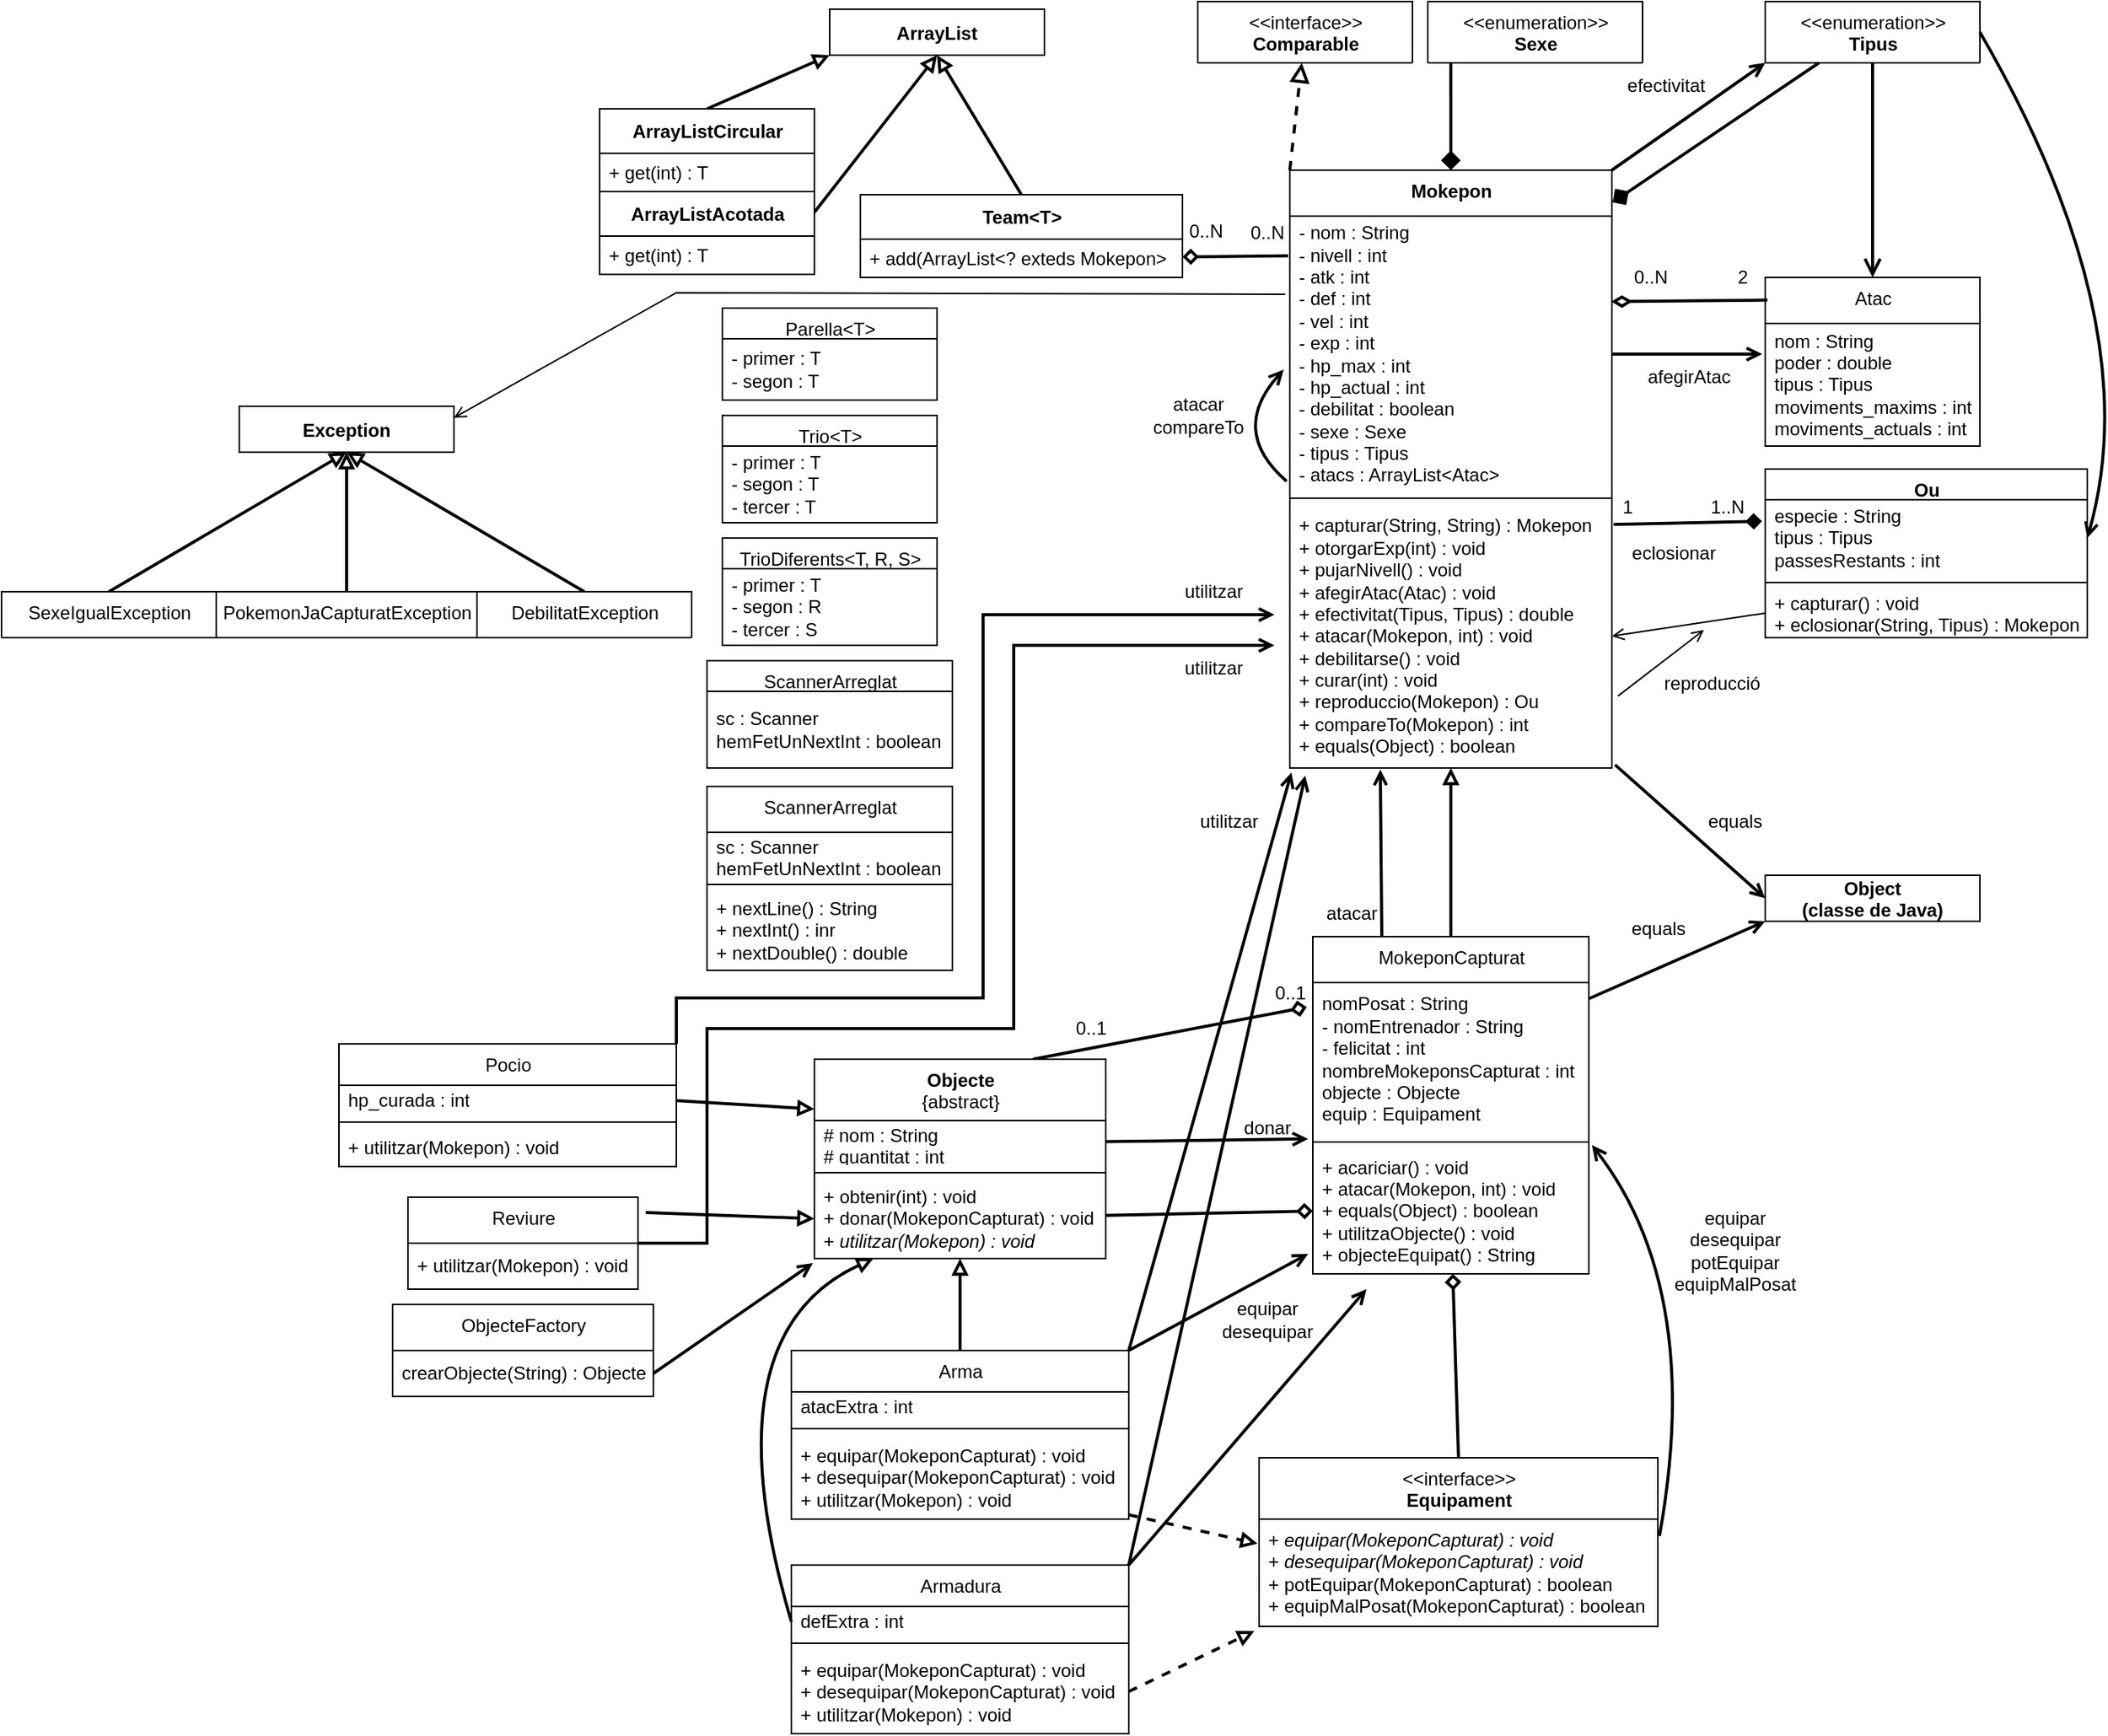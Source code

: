 <mxfile>
    <diagram id="xf9j06DEvhW2TEz3CXgp" name="Page-1">
        <mxGraphModel dx="1844" dy="513" grid="1" gridSize="10" guides="1" tooltips="1" connect="1" arrows="1" fold="1" page="0" pageScale="1" pageWidth="1654" pageHeight="2336" math="0" shadow="0">
            <root>
                <mxCell id="0"/>
                <mxCell id="1" parent="0"/>
                <mxCell id="2" value="&amp;lt;&amp;lt;interface&amp;gt;&amp;gt;&lt;br&gt;&lt;b&gt;Comparable&lt;/b&gt;" style="swimlane;fontStyle=0;align=center;verticalAlign=top;childLayout=stackLayout;horizontal=1;startSize=40;horizontalStack=0;resizeParent=1;resizeParentMax=0;resizeLast=0;collapsible=0;marginBottom=0;html=1;" parent="1" vertex="1">
                    <mxGeometry x="270" y="80" width="140" height="40" as="geometry"/>
                </mxCell>
                <mxCell id="20" style="edgeStyle=none;html=1;exitX=1;exitY=0;exitDx=0;exitDy=0;entryX=0;entryY=1;entryDx=0;entryDy=0;strokeWidth=2;endArrow=open;endFill=0;" parent="1" source="4" target="18" edge="1">
                    <mxGeometry relative="1" as="geometry"/>
                </mxCell>
                <mxCell id="4" value="&lt;b&gt;Mokepon&lt;/b&gt;" style="swimlane;fontStyle=0;align=center;verticalAlign=top;childLayout=stackLayout;horizontal=1;startSize=30;horizontalStack=0;resizeParent=1;resizeParentMax=0;resizeLast=0;collapsible=0;marginBottom=0;html=1;" parent="1" vertex="1">
                    <mxGeometry x="330" y="190" width="210" height="390" as="geometry"/>
                </mxCell>
                <mxCell id="6" value="- nom : String&lt;br&gt;- nivell : int&lt;br&gt;- atk : int&amp;nbsp;&lt;br&gt;- def : int&lt;br&gt;- vel : int&lt;br&gt;- exp : int&lt;br&gt;- hp_max : int&lt;br&gt;- hp_actual : int&lt;br&gt;- debilitat : boolean&lt;br&gt;- sexe : Sexe&lt;br&gt;- tipus : Tipus&lt;br&gt;- atacs : ArrayList&amp;lt;Atac&amp;gt;" style="text;html=1;strokeColor=none;fillColor=none;align=left;verticalAlign=middle;spacingLeft=4;spacingRight=4;overflow=hidden;rotatable=0;points=[[0,0.5],[1,0.5]];portConstraint=eastwest;" parent="4" vertex="1">
                    <mxGeometry y="30" width="210" height="180" as="geometry"/>
                </mxCell>
                <mxCell id="9" value="" style="line;strokeWidth=1;fillColor=none;align=left;verticalAlign=middle;spacingTop=-1;spacingLeft=3;spacingRight=3;rotatable=0;labelPosition=right;points=[];portConstraint=eastwest;" parent="4" vertex="1">
                    <mxGeometry y="210" width="210" height="8" as="geometry"/>
                </mxCell>
                <mxCell id="11" value="+ capturar(String, String) : Mokepon&lt;br&gt;+ otorgarExp(int) : void&lt;br&gt;+ pujarNivell() : void&lt;br&gt;+ afegirAtac(Atac) : void&lt;br&gt;+ efectivitat(Tipus, Tipus) : double&lt;br&gt;+ atacar(Mokepon, int) : void&lt;br&gt;+ debilitarse() : void&lt;br&gt;+ curar(int) : void&lt;br&gt;+ reproduccio(Mokepon) : Ou&lt;br&gt;+ compareTo(Mokepon) : int&lt;br&gt;+ equals(Object) : boolean" style="text;html=1;strokeColor=none;fillColor=none;align=left;verticalAlign=middle;spacingLeft=4;spacingRight=4;overflow=hidden;rotatable=0;points=[[0,0.5],[1,0.5]];portConstraint=eastwest;" parent="4" vertex="1">
                    <mxGeometry y="218" width="210" height="172" as="geometry"/>
                </mxCell>
                <mxCell id="39" value="" style="edgeStyle=none;orthogonalLoop=1;jettySize=auto;html=1;strokeWidth=2;endArrow=open;endFill=0;exitX=-0.01;exitY=0.961;exitDx=0;exitDy=0;exitPerimeter=0;curved=1;entryX=-0.019;entryY=0.556;entryDx=0;entryDy=0;entryPerimeter=0;" parent="4" source="6" target="6" edge="1">
                    <mxGeometry width="100" relative="1" as="geometry">
                        <mxPoint x="-50" y="470" as="sourcePoint"/>
                        <mxPoint x="-50" y="160" as="targetPoint"/>
                        <Array as="points">
                            <mxPoint x="-40" y="170"/>
                        </Array>
                    </mxGeometry>
                </mxCell>
                <mxCell id="15" value="" style="endArrow=block;startArrow=none;endFill=0;startFill=0;endSize=8;html=1;verticalAlign=bottom;dashed=1;labelBackgroundColor=none;strokeWidth=2;exitX=0;exitY=0;exitDx=0;exitDy=0;" parent="1" source="4" target="2" edge="1">
                    <mxGeometry width="160" relative="1" as="geometry">
                        <mxPoint x="300" y="180" as="sourcePoint"/>
                        <mxPoint x="460" y="180" as="targetPoint"/>
                    </mxGeometry>
                </mxCell>
                <mxCell id="18" value="&amp;lt;&amp;lt;enumeration&amp;gt;&amp;gt;&lt;br&gt;&lt;b&gt;Tipus&lt;/b&gt;" style="swimlane;fontStyle=0;align=center;verticalAlign=top;childLayout=stackLayout;horizontal=1;startSize=45;horizontalStack=0;resizeParent=1;resizeParentMax=0;resizeLast=0;collapsible=0;marginBottom=0;html=1;" parent="1" vertex="1">
                    <mxGeometry x="640" y="80" width="140" height="40" as="geometry"/>
                </mxCell>
                <mxCell id="21" value="efectivitat" style="text;html=1;align=center;verticalAlign=middle;resizable=0;points=[];autosize=1;strokeColor=none;fillColor=none;" parent="1" vertex="1">
                    <mxGeometry x="540" y="120" width="70" height="30" as="geometry"/>
                </mxCell>
                <mxCell id="22" value="" style="endArrow=none;startArrow=diamond;endFill=0;startFill=1;html=1;verticalAlign=bottom;labelBackgroundColor=none;strokeWidth=2;startSize=8;endSize=8;entryX=0.25;entryY=1;entryDx=0;entryDy=0;exitX=1.002;exitY=0.054;exitDx=0;exitDy=0;exitPerimeter=0;strokeColor=default;rounded=1;" parent="1" source="4" target="18" edge="1">
                    <mxGeometry width="160" relative="1" as="geometry">
                        <mxPoint x="560" y="270" as="sourcePoint"/>
                        <mxPoint x="720" y="270" as="targetPoint"/>
                    </mxGeometry>
                </mxCell>
                <mxCell id="23" value="&amp;lt;&amp;lt;enumeration&amp;gt;&amp;gt;&lt;br&gt;&lt;b&gt;Sexe&lt;/b&gt;" style="swimlane;fontStyle=0;align=center;verticalAlign=top;childLayout=stackLayout;horizontal=1;startSize=45;horizontalStack=0;resizeParent=1;resizeParentMax=0;resizeLast=0;collapsible=0;marginBottom=0;html=1;" parent="1" vertex="1">
                    <mxGeometry x="420" y="80" width="140" height="40" as="geometry"/>
                </mxCell>
                <mxCell id="24" value="" style="endArrow=none;startArrow=diamond;endFill=0;startFill=1;html=1;verticalAlign=bottom;labelBackgroundColor=none;strokeWidth=2;startSize=8;endSize=8;entryX=0.107;entryY=1;entryDx=0;entryDy=0;exitX=0.5;exitY=0;exitDx=0;exitDy=0;strokeColor=default;rounded=1;entryPerimeter=0;" parent="1" source="4" target="23" edge="1">
                    <mxGeometry width="160" relative="1" as="geometry">
                        <mxPoint x="507.71" y="301.06" as="sourcePoint"/>
                        <mxPoint x="642.29" y="210" as="targetPoint"/>
                    </mxGeometry>
                </mxCell>
                <mxCell id="33" value="Atac" style="swimlane;fontStyle=0;align=center;verticalAlign=top;childLayout=stackLayout;horizontal=1;startSize=30;horizontalStack=0;resizeParent=1;resizeParentMax=0;resizeLast=0;collapsible=0;marginBottom=0;html=1;" parent="1" vertex="1">
                    <mxGeometry x="640" y="260" width="140" height="110" as="geometry"/>
                </mxCell>
                <mxCell id="34" value="nom : String&lt;br&gt;poder : double&lt;br&gt;tipus : Tipus&lt;br&gt;moviments_maxims : int&lt;br&gt;moviments_actuals : int" style="text;html=1;strokeColor=none;fillColor=none;align=left;verticalAlign=middle;spacingLeft=4;spacingRight=4;overflow=hidden;rotatable=0;points=[[0,0.5],[1,0.5]];portConstraint=eastwest;" parent="33" vertex="1">
                    <mxGeometry y="30" width="140" height="80" as="geometry"/>
                </mxCell>
                <mxCell id="35" value="" style="endArrow=none;startArrow=diamondThin;endFill=0;startFill=0;html=1;verticalAlign=bottom;labelBackgroundColor=none;strokeWidth=2;startSize=8;endSize=8;entryX=0.01;entryY=0.134;entryDx=0;entryDy=0;exitX=0.998;exitY=0.31;exitDx=0;exitDy=0;exitPerimeter=0;strokeColor=default;rounded=1;entryPerimeter=0;" parent="1" source="6" target="33" edge="1">
                    <mxGeometry width="160" relative="1" as="geometry">
                        <mxPoint x="552.31" y="240.08" as="sourcePoint"/>
                        <mxPoint x="650" y="200" as="targetPoint"/>
                    </mxGeometry>
                </mxCell>
                <mxCell id="36" value="" style="endArrow=none;startArrow=open;endFill=0;startFill=0;html=1;verticalAlign=bottom;labelBackgroundColor=none;strokeWidth=2;startSize=8;endSize=8;entryX=0.5;entryY=1;entryDx=0;entryDy=0;exitX=0.5;exitY=0;exitDx=0;exitDy=0;strokeColor=default;rounded=1;" parent="1" source="33" target="18" edge="1">
                    <mxGeometry width="160" relative="1" as="geometry">
                        <mxPoint x="550.42" y="221.06" as="sourcePoint"/>
                        <mxPoint x="685" y="130" as="targetPoint"/>
                    </mxGeometry>
                </mxCell>
                <mxCell id="37" style="edgeStyle=none;html=1;entryX=-0.014;entryY=0.25;entryDx=0;entryDy=0;entryPerimeter=0;strokeWidth=2;endArrow=open;endFill=0;" parent="1" source="6" target="34" edge="1">
                    <mxGeometry relative="1" as="geometry"/>
                </mxCell>
                <mxCell id="38" value="afegirAtac" style="text;html=1;align=center;verticalAlign=middle;resizable=0;points=[];autosize=1;strokeColor=none;fillColor=none;" parent="1" vertex="1">
                    <mxGeometry x="550" y="310" width="80" height="30" as="geometry"/>
                </mxCell>
                <mxCell id="40" value="atacar&lt;br&gt;compareTo" style="text;html=1;align=center;verticalAlign=middle;resizable=0;points=[];autosize=1;strokeColor=none;fillColor=none;" parent="1" vertex="1">
                    <mxGeometry x="230" y="330" width="80" height="40" as="geometry"/>
                </mxCell>
                <mxCell id="42" value="Object &#10;(classe de Java)" style="fontStyle=1;" parent="1" vertex="1">
                    <mxGeometry x="640" y="650" width="140" height="30" as="geometry"/>
                </mxCell>
                <mxCell id="43" value="" style="edgeStyle=none;orthogonalLoop=1;jettySize=auto;html=1;strokeWidth=2;endArrow=open;endFill=0;curved=1;exitX=1.01;exitY=0.988;exitDx=0;exitDy=0;exitPerimeter=0;entryX=0;entryY=0.5;entryDx=0;entryDy=0;" parent="1" source="11" target="42" edge="1">
                    <mxGeometry width="100" relative="1" as="geometry">
                        <mxPoint x="470" y="620" as="sourcePoint"/>
                        <mxPoint x="570" y="620" as="targetPoint"/>
                        <Array as="points"/>
                    </mxGeometry>
                </mxCell>
                <mxCell id="44" value="equals" style="text;html=1;align=center;verticalAlign=middle;resizable=0;points=[];autosize=1;strokeColor=none;fillColor=none;" parent="1" vertex="1">
                    <mxGeometry x="540" y="670" width="60" height="30" as="geometry"/>
                </mxCell>
                <mxCell id="45" value="&lt;b&gt;Ou&lt;/b&gt;" style="swimlane;fontStyle=0;align=center;verticalAlign=top;childLayout=stackLayout;horizontal=1;startSize=20;horizontalStack=0;resizeParent=1;resizeParentMax=0;resizeLast=0;collapsible=0;marginBottom=0;html=1;" parent="1" vertex="1">
                    <mxGeometry x="640" y="385" width="210" height="110" as="geometry"/>
                </mxCell>
                <mxCell id="47" value="especie : String&lt;br&gt;tipus : Tipus&lt;br&gt;passesRestants : int" style="text;html=1;strokeColor=none;fillColor=none;align=left;verticalAlign=middle;spacingLeft=4;spacingRight=4;overflow=hidden;rotatable=0;points=[[0,0.5],[1,0.5]];portConstraint=eastwest;" parent="45" vertex="1">
                    <mxGeometry y="20" width="210" height="50" as="geometry"/>
                </mxCell>
                <mxCell id="50" value="" style="line;strokeWidth=1;fillColor=none;align=left;verticalAlign=middle;spacingTop=-1;spacingLeft=3;spacingRight=3;rotatable=0;labelPosition=right;points=[];portConstraint=eastwest;" parent="45" vertex="1">
                    <mxGeometry y="70" width="210" height="8" as="geometry"/>
                </mxCell>
                <mxCell id="52" value="+ capturar() : void&lt;br&gt;+ eclosionar(String, Tipus) : Mokepon" style="text;html=1;strokeColor=none;fillColor=none;align=left;verticalAlign=middle;spacingLeft=4;spacingRight=4;overflow=hidden;rotatable=0;points=[[0,0.5],[1,0.5]];portConstraint=eastwest;" parent="45" vertex="1">
                    <mxGeometry y="78" width="210" height="32" as="geometry"/>
                </mxCell>
                <mxCell id="53" style="edgeStyle=none;curved=1;html=1;entryX=-0.01;entryY=0.28;entryDx=0;entryDy=0;entryPerimeter=0;strokeWidth=2;endArrow=diamond;endFill=1;exitX=1.005;exitY=0.076;exitDx=0;exitDy=0;exitPerimeter=0;" parent="1" source="11" target="47" edge="1">
                    <mxGeometry relative="1" as="geometry"/>
                </mxCell>
                <mxCell id="55" style="edgeStyle=none;curved=1;html=1;entryX=1;entryY=0.5;entryDx=0;entryDy=0;strokeWidth=2;endArrow=none;endFill=0;exitX=1;exitY=0.5;exitDx=0;exitDy=0;startArrow=open;startFill=0;" parent="1" source="47" target="18" edge="1">
                    <mxGeometry relative="1" as="geometry">
                        <Array as="points">
                            <mxPoint x="890" y="290"/>
                        </Array>
                    </mxGeometry>
                </mxCell>
                <mxCell id="63" style="edgeStyle=none;curved=1;html=1;exitX=0.5;exitY=0;exitDx=0;exitDy=0;strokeWidth=2;endArrow=block;endFill=0;entryX=0;entryY=1;entryDx=0;entryDy=0;" parent="1" source="57" target="62" edge="1">
                    <mxGeometry relative="1" as="geometry">
                        <mxPoint x="90" y="120" as="targetPoint"/>
                    </mxGeometry>
                </mxCell>
                <mxCell id="57" value="ArrayListCircular" style="swimlane;fontStyle=1;align=center;verticalAlign=middle;childLayout=stackLayout;horizontal=1;startSize=29;horizontalStack=0;resizeParent=1;resizeParentMax=0;resizeLast=0;collapsible=0;marginBottom=0;html=1;" parent="1" vertex="1">
                    <mxGeometry x="-120" y="150" width="140" height="54" as="geometry"/>
                </mxCell>
                <mxCell id="59" value="+ get(int) : T" style="text;html=1;strokeColor=none;fillColor=none;align=left;verticalAlign=middle;spacingLeft=4;spacingRight=4;overflow=hidden;rotatable=0;points=[[0,0.5],[1,0.5]];portConstraint=eastwest;" parent="57" vertex="1">
                    <mxGeometry y="29" width="140" height="25" as="geometry"/>
                </mxCell>
                <mxCell id="62" value="ArrayList" style="fontStyle=1;" parent="1" vertex="1">
                    <mxGeometry x="30" y="85" width="140" height="30" as="geometry"/>
                </mxCell>
                <mxCell id="67" style="edgeStyle=none;curved=1;html=1;exitX=1;exitY=0.25;exitDx=0;exitDy=0;entryX=0.5;entryY=1;entryDx=0;entryDy=0;strokeWidth=2;endArrow=block;endFill=0;" parent="1" source="65" target="62" edge="1">
                    <mxGeometry relative="1" as="geometry"/>
                </mxCell>
                <mxCell id="65" value="ArrayListAcotada" style="swimlane;fontStyle=1;align=center;verticalAlign=middle;childLayout=stackLayout;horizontal=1;startSize=29;horizontalStack=0;resizeParent=1;resizeParentMax=0;resizeLast=0;collapsible=0;marginBottom=0;html=1;" parent="1" vertex="1">
                    <mxGeometry x="-120" y="204" width="140" height="54" as="geometry"/>
                </mxCell>
                <mxCell id="66" value="+ get(int) : T" style="text;html=1;strokeColor=none;fillColor=none;align=left;verticalAlign=middle;spacingLeft=4;spacingRight=4;overflow=hidden;rotatable=0;points=[[0,0.5],[1,0.5]];portConstraint=eastwest;" parent="65" vertex="1">
                    <mxGeometry y="29" width="140" height="25" as="geometry"/>
                </mxCell>
                <mxCell id="68" value="Exception" style="fontStyle=1;" parent="1" vertex="1">
                    <mxGeometry x="-355" y="344" width="140" height="30" as="geometry"/>
                </mxCell>
                <mxCell id="71" style="edgeStyle=none;curved=1;html=1;exitX=0.5;exitY=0;exitDx=0;exitDy=0;entryX=0.5;entryY=1;entryDx=0;entryDy=0;strokeWidth=2;endArrow=block;endFill=0;" parent="1" source="69" target="68" edge="1">
                    <mxGeometry relative="1" as="geometry"/>
                </mxCell>
                <mxCell id="69" value="DebilitatException" style="swimlane;fontStyle=0;align=center;verticalAlign=top;childLayout=stackLayout;horizontal=1;startSize=30;horizontalStack=0;resizeParent=1;resizeParentMax=0;resizeLast=0;collapsible=0;marginBottom=0;html=1;" parent="1" vertex="1">
                    <mxGeometry x="-200" y="465" width="140" height="30" as="geometry"/>
                </mxCell>
                <mxCell id="74" style="edgeStyle=none;curved=1;html=1;exitX=0.5;exitY=0;exitDx=0;exitDy=0;strokeWidth=2;endArrow=block;endFill=0;entryX=0.5;entryY=1;entryDx=0;entryDy=0;" parent="1" source="72" target="68" edge="1">
                    <mxGeometry relative="1" as="geometry">
                        <mxPoint x="-285" y="369" as="targetPoint"/>
                    </mxGeometry>
                </mxCell>
                <mxCell id="72" value="PokemonJaCapturatException" style="swimlane;fontStyle=0;align=center;verticalAlign=top;childLayout=stackLayout;horizontal=1;startSize=30;horizontalStack=0;resizeParent=1;resizeParentMax=0;resizeLast=0;collapsible=0;marginBottom=0;html=1;" parent="1" vertex="1">
                    <mxGeometry x="-370" y="465" width="170" height="30" as="geometry"/>
                </mxCell>
                <mxCell id="75" style="edgeStyle=none;curved=1;html=1;exitX=0.5;exitY=0;exitDx=0;exitDy=0;strokeWidth=2;endArrow=block;endFill=0;entryX=0.5;entryY=1;entryDx=0;entryDy=0;" parent="1" source="73" target="68" edge="1">
                    <mxGeometry relative="1" as="geometry">
                        <mxPoint x="-290" y="376" as="targetPoint"/>
                    </mxGeometry>
                </mxCell>
                <mxCell id="73" value="SexeIgualException" style="swimlane;fontStyle=0;align=center;verticalAlign=top;childLayout=stackLayout;horizontal=1;startSize=30;horizontalStack=0;resizeParent=1;resizeParentMax=0;resizeLast=0;collapsible=0;marginBottom=0;html=1;" parent="1" vertex="1">
                    <mxGeometry x="-510" y="465" width="140" height="30" as="geometry"/>
                </mxCell>
                <mxCell id="84" style="edgeStyle=none;curved=1;html=1;exitX=0.5;exitY=0;exitDx=0;exitDy=0;strokeWidth=2;endArrow=block;endFill=0;" parent="1" source="76" target="11" edge="1">
                    <mxGeometry relative="1" as="geometry"/>
                </mxCell>
                <mxCell id="85" style="edgeStyle=none;curved=1;html=1;exitX=0.25;exitY=0;exitDx=0;exitDy=0;entryX=0.281;entryY=1.006;entryDx=0;entryDy=0;entryPerimeter=0;strokeWidth=2;endArrow=open;endFill=0;" parent="1" source="76" target="11" edge="1">
                    <mxGeometry relative="1" as="geometry"/>
                </mxCell>
                <mxCell id="76" value="MokeponCapturat" style="swimlane;fontStyle=0;align=center;verticalAlign=top;childLayout=stackLayout;horizontal=1;startSize=30;horizontalStack=0;resizeParent=1;resizeParentMax=0;resizeLast=0;collapsible=0;marginBottom=0;html=1;" parent="1" vertex="1">
                    <mxGeometry x="345" y="690" width="180" height="220" as="geometry"/>
                </mxCell>
                <mxCell id="78" value="nomPosat : String&lt;br&gt;- nomEntrenador : String&lt;br&gt;- felicitat : int&lt;br&gt;nombreMokeponsCapturat : int&lt;br&gt;objecte : Objecte&lt;br&gt;equip : Equipament" style="text;html=1;strokeColor=none;fillColor=none;align=left;verticalAlign=middle;spacingLeft=4;spacingRight=4;overflow=hidden;rotatable=0;points=[[0,0.5],[1,0.5]];portConstraint=eastwest;" parent="76" vertex="1">
                    <mxGeometry y="30" width="180" height="100" as="geometry"/>
                </mxCell>
                <mxCell id="81" value="" style="line;strokeWidth=1;fillColor=none;align=left;verticalAlign=middle;spacingTop=-1;spacingLeft=3;spacingRight=3;rotatable=0;labelPosition=right;points=[];portConstraint=eastwest;" parent="76" vertex="1">
                    <mxGeometry y="130" width="180" height="8" as="geometry"/>
                </mxCell>
                <mxCell id="83" value="+ acariciar() : void&lt;br&gt;+ atacar(Mokepon, int) : void&lt;br&gt;+ equals(Object) : boolean&lt;br&gt;+ utilitzaObjecte() : void&lt;br&gt;+ objecteEquipat() : String" style="text;html=1;strokeColor=none;fillColor=none;align=left;verticalAlign=middle;spacingLeft=4;spacingRight=4;overflow=hidden;rotatable=0;points=[[0,0.5],[1,0.5]];portConstraint=eastwest;" parent="76" vertex="1">
                    <mxGeometry y="138" width="180" height="82" as="geometry"/>
                </mxCell>
                <mxCell id="86" value="atacar" style="text;html=1;align=center;verticalAlign=middle;resizable=0;points=[];autosize=1;strokeColor=none;fillColor=none;" parent="1" vertex="1">
                    <mxGeometry x="340" y="660" width="60" height="30" as="geometry"/>
                </mxCell>
                <mxCell id="87" style="edgeStyle=none;curved=1;html=1;entryX=0;entryY=1;entryDx=0;entryDy=0;strokeWidth=2;endArrow=open;endFill=0;" parent="1" source="78" target="42" edge="1">
                    <mxGeometry relative="1" as="geometry"/>
                </mxCell>
                <mxCell id="88" value="equals" style="text;html=1;align=center;verticalAlign=middle;resizable=0;points=[];autosize=1;strokeColor=none;fillColor=none;" parent="1" vertex="1">
                    <mxGeometry x="590" y="600" width="60" height="30" as="geometry"/>
                </mxCell>
                <mxCell id="89" value="Parella&amp;lt;T&amp;gt;" style="swimlane;fontStyle=0;align=center;verticalAlign=top;childLayout=stackLayout;horizontal=1;startSize=20;horizontalStack=0;resizeParent=1;resizeParentMax=0;resizeLast=0;collapsible=0;marginBottom=0;html=1;" parent="1" vertex="1">
                    <mxGeometry x="-40" y="280" width="140" height="60" as="geometry"/>
                </mxCell>
                <mxCell id="90" value="- primer : T&lt;br&gt;- segon : T" style="text;html=1;strokeColor=none;fillColor=none;align=left;verticalAlign=middle;spacingLeft=4;spacingRight=4;overflow=hidden;rotatable=0;points=[[0,0.5],[1,0.5]];portConstraint=eastwest;" parent="89" vertex="1">
                    <mxGeometry y="20" width="140" height="40" as="geometry"/>
                </mxCell>
                <mxCell id="91" value="Trio&amp;lt;T&amp;gt;" style="swimlane;fontStyle=0;align=center;verticalAlign=top;childLayout=stackLayout;horizontal=1;startSize=20;horizontalStack=0;resizeParent=1;resizeParentMax=0;resizeLast=0;collapsible=0;marginBottom=0;html=1;" parent="1" vertex="1">
                    <mxGeometry x="-40" y="350" width="140" height="70" as="geometry"/>
                </mxCell>
                <mxCell id="92" value="- primer : T&lt;br&gt;- segon : T&lt;br&gt;- tercer : T" style="text;html=1;strokeColor=none;fillColor=none;align=left;verticalAlign=middle;spacingLeft=4;spacingRight=4;overflow=hidden;rotatable=0;points=[[0,0.5],[1,0.5]];portConstraint=eastwest;" parent="91" vertex="1">
                    <mxGeometry y="20" width="140" height="50" as="geometry"/>
                </mxCell>
                <mxCell id="93" value="TrioDiferents&amp;lt;T, R, S&amp;gt;" style="swimlane;fontStyle=0;align=center;verticalAlign=top;childLayout=stackLayout;horizontal=1;startSize=20;horizontalStack=0;resizeParent=1;resizeParentMax=0;resizeLast=0;collapsible=0;marginBottom=0;html=1;" parent="1" vertex="1">
                    <mxGeometry x="-40" y="430" width="140" height="70" as="geometry"/>
                </mxCell>
                <mxCell id="94" value="- primer : T&lt;br&gt;- segon : R&lt;br&gt;- tercer : S" style="text;html=1;strokeColor=none;fillColor=none;align=left;verticalAlign=middle;spacingLeft=4;spacingRight=4;overflow=hidden;rotatable=0;points=[[0,0.5],[1,0.5]];portConstraint=eastwest;" parent="93" vertex="1">
                    <mxGeometry y="20" width="140" height="50" as="geometry"/>
                </mxCell>
                <mxCell id="95" value="ScannerArreglat" style="swimlane;fontStyle=0;align=center;verticalAlign=top;childLayout=stackLayout;horizontal=1;startSize=20;horizontalStack=0;resizeParent=1;resizeParentMax=0;resizeLast=0;collapsible=0;marginBottom=0;html=1;" parent="1" vertex="1">
                    <mxGeometry x="-50" y="510" width="160" height="70" as="geometry"/>
                </mxCell>
                <mxCell id="96" value="sc : Scanner&lt;br&gt;hemFetUnNextInt : boolean" style="text;html=1;strokeColor=none;fillColor=none;align=left;verticalAlign=middle;spacingLeft=4;spacingRight=4;overflow=hidden;rotatable=0;points=[[0,0.5],[1,0.5]];portConstraint=eastwest;" parent="95" vertex="1">
                    <mxGeometry y="20" width="160" height="50" as="geometry"/>
                </mxCell>
                <mxCell id="97" value="ScannerArreglat" style="swimlane;fontStyle=0;align=center;verticalAlign=top;childLayout=stackLayout;horizontal=1;startSize=30;horizontalStack=0;resizeParent=1;resizeParentMax=0;resizeLast=0;collapsible=0;marginBottom=0;html=1;" parent="1" vertex="1">
                    <mxGeometry x="-50" y="592" width="160" height="120" as="geometry"/>
                </mxCell>
                <mxCell id="99" value="sc : Scanner&lt;br&gt;hemFetUnNextInt : boolean" style="text;html=1;strokeColor=none;fillColor=none;align=left;verticalAlign=middle;spacingLeft=4;spacingRight=4;overflow=hidden;rotatable=0;points=[[0,0.5],[1,0.5]];portConstraint=eastwest;" parent="97" vertex="1">
                    <mxGeometry y="30" width="160" height="30" as="geometry"/>
                </mxCell>
                <mxCell id="102" value="" style="line;strokeWidth=1;fillColor=none;align=left;verticalAlign=middle;spacingTop=-1;spacingLeft=3;spacingRight=3;rotatable=0;labelPosition=right;points=[];portConstraint=eastwest;" parent="97" vertex="1">
                    <mxGeometry y="60" width="160" height="8" as="geometry"/>
                </mxCell>
                <mxCell id="104" value="+ nextLine() : String&lt;br&gt;+ nextInt() : inr&lt;br&gt;+ nextDouble() : double" style="text;html=1;strokeColor=none;fillColor=none;align=left;verticalAlign=middle;spacingLeft=4;spacingRight=4;overflow=hidden;rotatable=0;points=[[0,0.5],[1,0.5]];portConstraint=eastwest;" parent="97" vertex="1">
                    <mxGeometry y="68" width="160" height="52" as="geometry"/>
                </mxCell>
                <mxCell id="113" style="edgeStyle=none;curved=1;html=1;exitX=0.75;exitY=0;exitDx=0;exitDy=0;entryX=-0.022;entryY=0.16;entryDx=0;entryDy=0;entryPerimeter=0;strokeWidth=2;endArrow=diamond;endFill=0;" parent="1" source="105" target="78" edge="1">
                    <mxGeometry relative="1" as="geometry"/>
                </mxCell>
                <mxCell id="105" value="&lt;b&gt;Objecte&lt;/b&gt;&lt;br&gt;{abstract}" style="swimlane;fontStyle=0;align=center;verticalAlign=top;childLayout=stackLayout;horizontal=1;startSize=40;horizontalStack=0;resizeParent=1;resizeParentMax=0;resizeLast=0;collapsible=0;marginBottom=0;html=1;" parent="1" vertex="1">
                    <mxGeometry x="20" y="770" width="190" height="130" as="geometry"/>
                </mxCell>
                <mxCell id="107" value="# nom : String&lt;br&gt;# quantitat : int" style="text;html=1;strokeColor=none;fillColor=none;align=left;verticalAlign=middle;spacingLeft=4;spacingRight=4;overflow=hidden;rotatable=0;points=[[0,0.5],[1,0.5]];portConstraint=eastwest;" parent="105" vertex="1">
                    <mxGeometry y="40" width="190" height="30" as="geometry"/>
                </mxCell>
                <mxCell id="110" value="" style="line;strokeWidth=1;fillColor=none;align=left;verticalAlign=middle;spacingTop=-1;spacingLeft=3;spacingRight=3;rotatable=0;labelPosition=right;points=[];portConstraint=eastwest;" parent="105" vertex="1">
                    <mxGeometry y="70" width="190" height="8" as="geometry"/>
                </mxCell>
                <mxCell id="112" value="+ obtenir(int) : void&lt;br&gt;+ donar(MokeponCapturat) : void&lt;br&gt;+ &lt;i&gt;utilitzar(Mokepon) : void&lt;/i&gt;" style="text;html=1;strokeColor=none;fillColor=none;align=left;verticalAlign=middle;spacingLeft=4;spacingRight=4;overflow=hidden;rotatable=0;points=[[0,0.5],[1,0.5]];portConstraint=eastwest;" parent="105" vertex="1">
                    <mxGeometry y="78" width="190" height="52" as="geometry"/>
                </mxCell>
                <mxCell id="114" value="utilitzar" style="text;html=1;align=center;verticalAlign=middle;resizable=0;points=[];autosize=1;strokeColor=none;fillColor=none;" parent="1" vertex="1">
                    <mxGeometry x="260" y="600" width="60" height="30" as="geometry"/>
                </mxCell>
                <mxCell id="115" style="edgeStyle=none;curved=1;html=1;entryX=-0.017;entryY=1.02;entryDx=0;entryDy=0;entryPerimeter=0;strokeWidth=2;endArrow=open;endFill=0;" parent="1" source="107" target="78" edge="1">
                    <mxGeometry relative="1" as="geometry"/>
                </mxCell>
                <mxCell id="116" value="donar" style="text;html=1;align=center;verticalAlign=middle;resizable=0;points=[];autosize=1;strokeColor=none;fillColor=none;" parent="1" vertex="1">
                    <mxGeometry x="290" y="800" width="50" height="30" as="geometry"/>
                </mxCell>
                <mxCell id="117" style="edgeStyle=none;curved=1;html=1;entryX=0;entryY=0.5;entryDx=0;entryDy=0;strokeWidth=2;endArrow=diamond;endFill=0;" parent="1" source="112" target="83" edge="1">
                    <mxGeometry relative="1" as="geometry"/>
                </mxCell>
                <mxCell id="128" value="&amp;lt;&amp;lt;interface&amp;gt;&amp;gt;&lt;br&gt;&lt;b&gt;Equipament&lt;/b&gt;" style="swimlane;fontStyle=0;align=center;verticalAlign=top;childLayout=stackLayout;horizontal=1;startSize=40;horizontalStack=0;resizeParent=1;resizeParentMax=0;resizeLast=0;collapsible=0;marginBottom=0;html=1;" parent="1" vertex="1">
                    <mxGeometry x="310" y="1030" width="260" height="110" as="geometry"/>
                </mxCell>
                <mxCell id="129" value="+ &lt;i&gt;equipar(MokeponCapturat) : void&lt;/i&gt;&lt;br&gt;+ &lt;i&gt;desequipar(MokeponCapturat) : void&lt;/i&gt;&lt;br&gt;+ potEquipar(MokeponCapturat) : boolean&lt;br&gt;+ equipMalPosat(MokeponCapturat) : boolean" style="text;html=1;strokeColor=none;fillColor=none;align=left;verticalAlign=middle;spacingLeft=4;spacingRight=4;overflow=hidden;rotatable=0;points=[[0,0.5],[1,0.5]];portConstraint=eastwest;" parent="128" vertex="1">
                    <mxGeometry y="40" width="260" height="70" as="geometry"/>
                </mxCell>
                <mxCell id="130" style="edgeStyle=none;curved=1;html=1;strokeWidth=2;endArrow=diamond;endFill=0;exitX=0.5;exitY=0;exitDx=0;exitDy=0;" parent="1" source="128" target="83" edge="1">
                    <mxGeometry relative="1" as="geometry">
                        <mxPoint x="560" y="942.935" as="sourcePoint"/>
                        <mxPoint x="527" y="806" as="targetPoint"/>
                    </mxGeometry>
                </mxCell>
                <mxCell id="142" style="edgeStyle=none;curved=1;html=1;exitX=0.5;exitY=0;exitDx=0;exitDy=0;strokeWidth=2;endArrow=block;endFill=0;" parent="1" source="131" target="112" edge="1">
                    <mxGeometry relative="1" as="geometry"/>
                </mxCell>
                <mxCell id="149" style="edgeStyle=none;curved=1;html=1;exitX=1;exitY=0;exitDx=0;exitDy=0;entryX=-0.017;entryY=0.841;entryDx=0;entryDy=0;entryPerimeter=0;strokeWidth=2;endArrow=open;endFill=0;" parent="1" source="131" target="83" edge="1">
                    <mxGeometry relative="1" as="geometry"/>
                </mxCell>
                <mxCell id="153" style="edgeStyle=none;curved=1;html=1;exitX=1;exitY=0;exitDx=0;exitDy=0;entryX=0.005;entryY=1.017;entryDx=0;entryDy=0;entryPerimeter=0;strokeWidth=2;endArrow=open;endFill=0;" parent="1" source="131" target="11" edge="1">
                    <mxGeometry relative="1" as="geometry"/>
                </mxCell>
                <mxCell id="131" value="Arma" style="swimlane;fontStyle=0;align=center;verticalAlign=top;childLayout=stackLayout;horizontal=1;startSize=27;horizontalStack=0;resizeParent=1;resizeParentMax=0;resizeLast=0;collapsible=0;marginBottom=0;html=1;" parent="1" vertex="1">
                    <mxGeometry x="5" y="960" width="220" height="110" as="geometry"/>
                </mxCell>
                <mxCell id="133" value="atacExtra : int" style="text;html=1;strokeColor=none;fillColor=none;align=left;verticalAlign=middle;spacingLeft=4;spacingRight=4;overflow=hidden;rotatable=0;points=[[0,0.5],[1,0.5]];portConstraint=eastwest;" parent="131" vertex="1">
                    <mxGeometry y="27" width="220" height="20" as="geometry"/>
                </mxCell>
                <mxCell id="136" value="" style="line;strokeWidth=1;fillColor=none;align=left;verticalAlign=middle;spacingTop=-1;spacingLeft=3;spacingRight=3;rotatable=0;labelPosition=right;points=[];portConstraint=eastwest;" parent="131" vertex="1">
                    <mxGeometry y="47" width="220" height="8" as="geometry"/>
                </mxCell>
                <mxCell id="138" value="+ equipar(MokeponCapturat) : void&lt;br&gt;+ desequipar(MokeponCapturat) : void&lt;br&gt;+ utilitzar(Mokepon) : void" style="text;html=1;strokeColor=none;fillColor=none;align=left;verticalAlign=middle;spacingLeft=4;spacingRight=4;overflow=hidden;rotatable=0;points=[[0,0.5],[1,0.5]];portConstraint=eastwest;" parent="131" vertex="1">
                    <mxGeometry y="55" width="220" height="55" as="geometry"/>
                </mxCell>
                <mxCell id="139" style="edgeStyle=none;curved=1;html=1;entryX=-0.004;entryY=0.229;entryDx=0;entryDy=0;entryPerimeter=0;strokeWidth=2;endArrow=block;endFill=0;dashed=1;" parent="1" source="138" target="129" edge="1">
                    <mxGeometry relative="1" as="geometry"/>
                </mxCell>
                <mxCell id="140" style="edgeStyle=none;curved=1;html=1;entryX=1.011;entryY=-0.024;entryDx=0;entryDy=0;entryPerimeter=0;strokeWidth=2;endArrow=open;endFill=0;exitX=1.004;exitY=0.157;exitDx=0;exitDy=0;exitPerimeter=0;" parent="1" source="129" target="83" edge="1">
                    <mxGeometry relative="1" as="geometry">
                        <Array as="points">
                            <mxPoint x="600" y="920"/>
                        </Array>
                    </mxGeometry>
                </mxCell>
                <mxCell id="141" value="equipar&lt;br&gt;desequipar&lt;br&gt;potEquipar&lt;br&gt;equipMalPosat" style="text;html=1;align=center;verticalAlign=middle;resizable=0;points=[];autosize=1;strokeColor=none;fillColor=none;" parent="1" vertex="1">
                    <mxGeometry x="570" y="860" width="100" height="70" as="geometry"/>
                </mxCell>
                <mxCell id="152" style="edgeStyle=none;curved=1;html=1;exitX=1;exitY=0;exitDx=0;exitDy=0;strokeWidth=2;endArrow=open;endFill=0;" parent="1" source="143" edge="1">
                    <mxGeometry relative="1" as="geometry">
                        <mxPoint x="380" y="920" as="targetPoint"/>
                    </mxGeometry>
                </mxCell>
                <mxCell id="154" style="edgeStyle=none;curved=1;html=1;exitX=1;exitY=0;exitDx=0;exitDy=0;entryX=0.048;entryY=1.029;entryDx=0;entryDy=0;entryPerimeter=0;strokeWidth=2;endArrow=open;endFill=0;" parent="1" source="143" target="11" edge="1">
                    <mxGeometry relative="1" as="geometry"/>
                </mxCell>
                <mxCell id="143" value="Armadura" style="swimlane;fontStyle=0;align=center;verticalAlign=top;childLayout=stackLayout;horizontal=1;startSize=27;horizontalStack=0;resizeParent=1;resizeParentMax=0;resizeLast=0;collapsible=0;marginBottom=0;html=1;" parent="1" vertex="1">
                    <mxGeometry x="5" y="1100" width="220" height="110" as="geometry"/>
                </mxCell>
                <mxCell id="144" value="defExtra : int" style="text;html=1;strokeColor=none;fillColor=none;align=left;verticalAlign=middle;spacingLeft=4;spacingRight=4;overflow=hidden;rotatable=0;points=[[0,0.5],[1,0.5]];portConstraint=eastwest;" parent="143" vertex="1">
                    <mxGeometry y="27" width="220" height="20" as="geometry"/>
                </mxCell>
                <mxCell id="145" value="" style="line;strokeWidth=1;fillColor=none;align=left;verticalAlign=middle;spacingTop=-1;spacingLeft=3;spacingRight=3;rotatable=0;labelPosition=right;points=[];portConstraint=eastwest;" parent="143" vertex="1">
                    <mxGeometry y="47" width="220" height="8" as="geometry"/>
                </mxCell>
                <mxCell id="146" value="+ equipar(MokeponCapturat) : void&lt;br&gt;+ desequipar(MokeponCapturat) : void&lt;br&gt;+ utilitzar(Mokepon) : void" style="text;html=1;strokeColor=none;fillColor=none;align=left;verticalAlign=middle;spacingLeft=4;spacingRight=4;overflow=hidden;rotatable=0;points=[[0,0.5],[1,0.5]];portConstraint=eastwest;" parent="143" vertex="1">
                    <mxGeometry y="55" width="220" height="55" as="geometry"/>
                </mxCell>
                <mxCell id="147" style="edgeStyle=none;curved=1;html=1;exitX=1;exitY=0.5;exitDx=0;exitDy=0;entryX=-0.012;entryY=1.043;entryDx=0;entryDy=0;entryPerimeter=0;strokeWidth=2;endArrow=block;endFill=0;dashed=1;" parent="1" source="146" target="129" edge="1">
                    <mxGeometry relative="1" as="geometry"/>
                </mxCell>
                <mxCell id="148" style="edgeStyle=none;curved=1;html=1;exitX=0;exitY=0.5;exitDx=0;exitDy=0;strokeWidth=2;endArrow=block;endFill=0;" parent="1" source="144" target="112" edge="1">
                    <mxGeometry relative="1" as="geometry">
                        <Array as="points">
                            <mxPoint x="-50" y="950"/>
                        </Array>
                    </mxGeometry>
                </mxCell>
                <mxCell id="151" value="equipar&lt;br&gt;desequipar&lt;br&gt;" style="text;html=1;align=center;verticalAlign=middle;resizable=0;points=[];autosize=1;strokeColor=none;fillColor=none;" parent="1" vertex="1">
                    <mxGeometry x="275" y="920" width="80" height="40" as="geometry"/>
                </mxCell>
                <mxCell id="155" value="ObjecteFactory" style="swimlane;fontStyle=0;align=center;verticalAlign=top;childLayout=stackLayout;horizontal=1;startSize=30;horizontalStack=0;resizeParent=1;resizeParentMax=0;resizeLast=0;collapsible=0;marginBottom=0;html=1;" parent="1" vertex="1">
                    <mxGeometry x="-255" y="930" width="170" height="60" as="geometry"/>
                </mxCell>
                <mxCell id="156" value="crearObjecte(String) : Objecte" style="text;html=1;strokeColor=none;fillColor=none;align=left;verticalAlign=middle;spacingLeft=4;spacingRight=4;overflow=hidden;rotatable=0;points=[[0,0.5],[1,0.5]];portConstraint=eastwest;" parent="155" vertex="1">
                    <mxGeometry y="30" width="170" height="30" as="geometry"/>
                </mxCell>
                <mxCell id="157" style="edgeStyle=none;curved=1;html=1;exitX=1;exitY=0.5;exitDx=0;exitDy=0;entryX=-0.005;entryY=1.058;entryDx=0;entryDy=0;strokeWidth=2;endArrow=open;endFill=0;entryPerimeter=0;" parent="1" source="156" target="112" edge="1">
                    <mxGeometry relative="1" as="geometry"/>
                </mxCell>
                <mxCell id="171" style="edgeStyle=none;rounded=0;html=1;exitX=1;exitY=0;exitDx=0;exitDy=0;strokeWidth=2;endArrow=open;endFill=0;" parent="1" source="158" edge="1">
                    <mxGeometry relative="1" as="geometry">
                        <mxPoint x="320" y="480" as="targetPoint"/>
                        <Array as="points">
                            <mxPoint x="-70" y="730"/>
                            <mxPoint x="130" y="730"/>
                            <mxPoint x="130" y="480"/>
                        </Array>
                    </mxGeometry>
                </mxCell>
                <mxCell id="158" value="Pocio" style="swimlane;fontStyle=0;align=center;verticalAlign=top;childLayout=stackLayout;horizontal=1;startSize=27;horizontalStack=0;resizeParent=1;resizeParentMax=0;resizeLast=0;collapsible=0;marginBottom=0;html=1;" parent="1" vertex="1">
                    <mxGeometry x="-290" y="760" width="220" height="80" as="geometry"/>
                </mxCell>
                <mxCell id="159" value="hp_curada : int" style="text;html=1;strokeColor=none;fillColor=none;align=left;verticalAlign=middle;spacingLeft=4;spacingRight=4;overflow=hidden;rotatable=0;points=[[0,0.5],[1,0.5]];portConstraint=eastwest;" parent="158" vertex="1">
                    <mxGeometry y="27" width="220" height="20" as="geometry"/>
                </mxCell>
                <mxCell id="160" value="" style="line;strokeWidth=1;fillColor=none;align=left;verticalAlign=middle;spacingTop=-1;spacingLeft=3;spacingRight=3;rotatable=0;labelPosition=right;points=[];portConstraint=eastwest;" parent="158" vertex="1">
                    <mxGeometry y="47" width="220" height="8" as="geometry"/>
                </mxCell>
                <mxCell id="161" value="+ utilitzar(Mokepon) : void" style="text;html=1;strokeColor=none;fillColor=none;align=left;verticalAlign=middle;spacingLeft=4;spacingRight=4;overflow=hidden;rotatable=0;points=[[0,0.5],[1,0.5]];portConstraint=eastwest;" parent="158" vertex="1">
                    <mxGeometry y="55" width="220" height="25" as="geometry"/>
                </mxCell>
                <mxCell id="162" style="edgeStyle=none;curved=1;html=1;exitX=1;exitY=0.5;exitDx=0;exitDy=0;entryX=0;entryY=0.25;entryDx=0;entryDy=0;strokeWidth=2;endArrow=block;endFill=0;" parent="1" source="159" target="105" edge="1">
                    <mxGeometry relative="1" as="geometry"/>
                </mxCell>
                <mxCell id="169" style="edgeStyle=none;curved=1;html=1;entryX=0;entryY=0.5;entryDx=0;entryDy=0;strokeWidth=2;endArrow=block;endFill=0;" parent="1" target="112" edge="1">
                    <mxGeometry relative="1" as="geometry">
                        <mxPoint x="-90" y="870" as="sourcePoint"/>
                    </mxGeometry>
                </mxCell>
                <mxCell id="170" style="edgeStyle=none;html=1;exitX=1;exitY=0.5;exitDx=0;exitDy=0;strokeWidth=2;endArrow=open;endFill=0;rounded=0;" parent="1" source="167" edge="1">
                    <mxGeometry relative="1" as="geometry">
                        <mxPoint x="320" y="500" as="targetPoint"/>
                        <Array as="points">
                            <mxPoint x="-50" y="890"/>
                            <mxPoint x="-50" y="750"/>
                            <mxPoint x="150" y="750"/>
                            <mxPoint x="150" y="500"/>
                        </Array>
                    </mxGeometry>
                </mxCell>
                <mxCell id="167" value="Reviure" style="swimlane;fontStyle=0;align=center;verticalAlign=top;childLayout=stackLayout;horizontal=1;startSize=30;horizontalStack=0;resizeParent=1;resizeParentMax=0;resizeLast=0;collapsible=0;marginBottom=0;html=1;" parent="1" vertex="1">
                    <mxGeometry x="-245" y="860" width="150" height="60" as="geometry"/>
                </mxCell>
                <mxCell id="168" value="+ utilitzar(Mokepon) : void" style="text;html=1;strokeColor=none;fillColor=none;align=left;verticalAlign=middle;spacingLeft=4;spacingRight=4;overflow=hidden;rotatable=0;points=[[0,0.5],[1,0.5]];portConstraint=eastwest;" parent="167" vertex="1">
                    <mxGeometry y="30" width="150" height="30" as="geometry"/>
                </mxCell>
                <mxCell id="174" style="edgeStyle=none;rounded=0;html=1;exitX=0.5;exitY=0;exitDx=0;exitDy=0;entryX=0.5;entryY=1;entryDx=0;entryDy=0;strokeWidth=2;endArrow=block;endFill=0;" parent="1" source="172" target="62" edge="1">
                    <mxGeometry relative="1" as="geometry"/>
                </mxCell>
                <mxCell id="172" value="Team&amp;lt;T&amp;gt;" style="swimlane;fontStyle=1;align=center;verticalAlign=middle;childLayout=stackLayout;horizontal=1;startSize=29;horizontalStack=0;resizeParent=1;resizeParentMax=0;resizeLast=0;collapsible=0;marginBottom=0;html=1;" parent="1" vertex="1">
                    <mxGeometry x="50" y="206" width="210" height="54" as="geometry"/>
                </mxCell>
                <mxCell id="173" value="+ add(ArrayList&amp;lt;? exteds Mokepon&amp;gt;" style="text;html=1;strokeColor=none;fillColor=none;align=left;verticalAlign=middle;spacingLeft=4;spacingRight=4;overflow=hidden;rotatable=0;points=[[0,0.5],[1,0.5]];portConstraint=eastwest;" parent="172" vertex="1">
                    <mxGeometry y="29" width="210" height="25" as="geometry"/>
                </mxCell>
                <mxCell id="175" style="edgeStyle=none;rounded=0;html=1;entryX=-0.005;entryY=0.144;entryDx=0;entryDy=0;entryPerimeter=0;strokeWidth=2;endArrow=none;endFill=0;startArrow=diamond;startFill=0;" parent="1" source="173" target="6" edge="1">
                    <mxGeometry relative="1" as="geometry"/>
                </mxCell>
                <mxCell id="177" value="utilitzar" style="text;html=1;align=center;verticalAlign=middle;resizable=0;points=[];autosize=1;strokeColor=none;fillColor=none;" parent="1" vertex="1">
                    <mxGeometry x="250" y="450" width="60" height="30" as="geometry"/>
                </mxCell>
                <mxCell id="178" value="utilitzar" style="text;html=1;align=center;verticalAlign=middle;resizable=0;points=[];autosize=1;strokeColor=none;fillColor=none;" parent="1" vertex="1">
                    <mxGeometry x="250" y="500" width="60" height="30" as="geometry"/>
                </mxCell>
                <mxCell id="179" value="0..N" style="text;html=1;align=center;verticalAlign=middle;resizable=0;points=[];autosize=1;strokeColor=none;fillColor=none;" vertex="1" parent="1">
                    <mxGeometry x="540" y="245" width="50" height="30" as="geometry"/>
                </mxCell>
                <mxCell id="180" value="2" style="text;html=1;align=center;verticalAlign=middle;resizable=0;points=[];autosize=1;strokeColor=none;fillColor=none;" vertex="1" parent="1">
                    <mxGeometry x="610" y="245" width="30" height="30" as="geometry"/>
                </mxCell>
                <mxCell id="181" value="0..N" style="text;html=1;align=center;verticalAlign=middle;resizable=0;points=[];autosize=1;strokeColor=none;fillColor=none;" vertex="1" parent="1">
                    <mxGeometry x="290" y="216" width="50" height="30" as="geometry"/>
                </mxCell>
                <mxCell id="182" value="0..N" style="text;html=1;align=center;verticalAlign=middle;resizable=0;points=[];autosize=1;strokeColor=none;fillColor=none;" vertex="1" parent="1">
                    <mxGeometry x="250" y="215" width="50" height="30" as="geometry"/>
                </mxCell>
                <mxCell id="183" value="0..1" style="text;html=1;align=center;verticalAlign=middle;resizable=0;points=[];autosize=1;strokeColor=none;fillColor=none;" vertex="1" parent="1">
                    <mxGeometry x="180" y="735" width="40" height="30" as="geometry"/>
                </mxCell>
                <mxCell id="184" value="0..1" style="text;html=1;align=center;verticalAlign=middle;resizable=0;points=[];autosize=1;strokeColor=none;fillColor=none;" vertex="1" parent="1">
                    <mxGeometry x="310" y="712" width="40" height="30" as="geometry"/>
                </mxCell>
                <mxCell id="185" value="1" style="text;html=1;align=center;verticalAlign=middle;resizable=0;points=[];autosize=1;strokeColor=none;fillColor=none;" vertex="1" parent="1">
                    <mxGeometry x="535" y="395" width="30" height="30" as="geometry"/>
                </mxCell>
                <mxCell id="186" value="1..N" style="text;html=1;align=center;verticalAlign=middle;resizable=0;points=[];autosize=1;strokeColor=none;fillColor=none;" vertex="1" parent="1">
                    <mxGeometry x="590" y="395" width="50" height="30" as="geometry"/>
                </mxCell>
                <mxCell id="187" value="eclosionar" style="text;html=1;align=center;verticalAlign=middle;resizable=0;points=[];autosize=1;strokeColor=none;fillColor=none;" vertex="1" parent="1">
                    <mxGeometry x="540" y="425" width="80" height="30" as="geometry"/>
                </mxCell>
                <mxCell id="188" value="" style="edgeStyle=none;orthogonalLoop=1;jettySize=auto;html=1;startArrow=open;startFill=0;endArrow=none;endFill=0;exitX=1;exitY=0.25;exitDx=0;exitDy=0;rounded=0;entryX=-0.014;entryY=0.283;entryDx=0;entryDy=0;entryPerimeter=0;" edge="1" parent="1" source="68" target="6">
                    <mxGeometry width="100" relative="1" as="geometry">
                        <mxPoint x="160" y="290" as="sourcePoint"/>
                        <mxPoint x="260" y="290" as="targetPoint"/>
                        <Array as="points">
                            <mxPoint x="-70" y="270"/>
                        </Array>
                    </mxGeometry>
                </mxCell>
                <mxCell id="189" style="edgeStyle=none;rounded=0;html=1;exitX=0;exitY=0.5;exitDx=0;exitDy=0;entryX=1;entryY=0.5;entryDx=0;entryDy=0;startArrow=none;startFill=0;endArrow=open;endFill=0;" edge="1" parent="1" source="52" target="11">
                    <mxGeometry relative="1" as="geometry"/>
                </mxCell>
                <mxCell id="190" value="" style="edgeStyle=none;orthogonalLoop=1;jettySize=auto;html=1;rounded=0;startArrow=none;startFill=0;endArrow=open;endFill=0;exitX=1.019;exitY=0.727;exitDx=0;exitDy=0;exitPerimeter=0;" edge="1" parent="1" source="11">
                    <mxGeometry width="100" relative="1" as="geometry">
                        <mxPoint x="600" y="530" as="sourcePoint"/>
                        <mxPoint x="600" y="490" as="targetPoint"/>
                        <Array as="points"/>
                    </mxGeometry>
                </mxCell>
                <mxCell id="191" value="reproducció" style="text;html=1;align=center;verticalAlign=middle;resizable=0;points=[];autosize=1;strokeColor=none;fillColor=none;" vertex="1" parent="1">
                    <mxGeometry x="560" y="510" width="90" height="30" as="geometry"/>
                </mxCell>
            </root>
        </mxGraphModel>
    </diagram>
</mxfile>